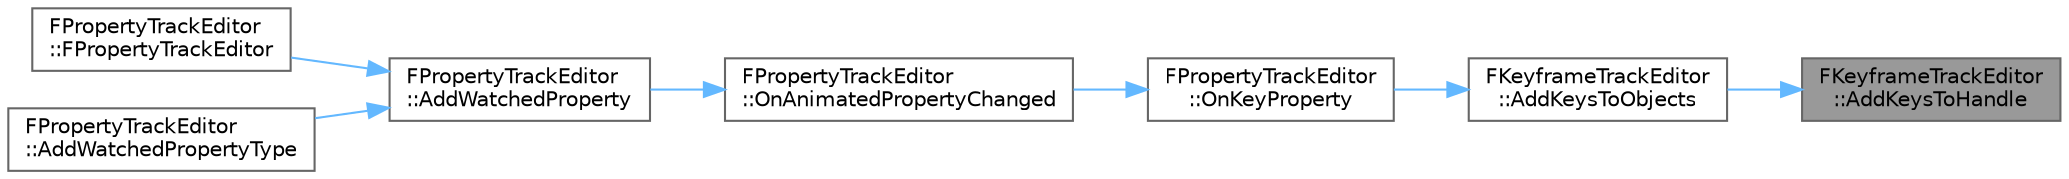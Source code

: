 digraph "FKeyframeTrackEditor::AddKeysToHandle"
{
 // INTERACTIVE_SVG=YES
 // LATEX_PDF_SIZE
  bgcolor="transparent";
  edge [fontname=Helvetica,fontsize=10,labelfontname=Helvetica,labelfontsize=10];
  node [fontname=Helvetica,fontsize=10,shape=box,height=0.2,width=0.4];
  rankdir="RL";
  Node1 [id="Node000001",label="FKeyframeTrackEditor\l::AddKeysToHandle",height=0.2,width=0.4,color="gray40", fillcolor="grey60", style="filled", fontcolor="black",tooltip=" "];
  Node1 -> Node2 [id="edge1_Node000001_Node000002",dir="back",color="steelblue1",style="solid",tooltip=" "];
  Node2 [id="Node000002",label="FKeyframeTrackEditor\l::AddKeysToObjects",height=0.2,width=0.4,color="grey40", fillcolor="white", style="filled",URL="$dd/d48/classFKeyframeTrackEditor.html#abdbd114c49d7da05ea7a5705e07222de",tooltip=" "];
  Node2 -> Node3 [id="edge2_Node000002_Node000003",dir="back",color="steelblue1",style="solid",tooltip=" "];
  Node3 [id="Node000003",label="FPropertyTrackEditor\l::OnKeyProperty",height=0.2,width=0.4,color="grey40", fillcolor="white", style="filled",URL="$d2/ddf/classFPropertyTrackEditor.html#ae15f459bca140aa8ce2705a416f88b8a",tooltip="Adds a key based on a property change."];
  Node3 -> Node4 [id="edge3_Node000003_Node000004",dir="back",color="steelblue1",style="solid",tooltip=" "];
  Node4 [id="Node000004",label="FPropertyTrackEditor\l::OnAnimatedPropertyChanged",height=0.2,width=0.4,color="grey40", fillcolor="white", style="filled",URL="$d2/ddf/classFPropertyTrackEditor.html#adc7b3cca3d97597e16ba4deab8be7417",tooltip="Called by the details panel when an animatable property changes."];
  Node4 -> Node5 [id="edge4_Node000004_Node000005",dir="back",color="steelblue1",style="solid",tooltip=" "];
  Node5 [id="Node000005",label="FPropertyTrackEditor\l::AddWatchedProperty",height=0.2,width=0.4,color="grey40", fillcolor="white", style="filled",URL="$d2/ddf/classFPropertyTrackEditor.html#addad71aaf1e74ae332f42fec7a938ac7",tooltip="Adds a callback for property changes for the supplied property type name."];
  Node5 -> Node6 [id="edge5_Node000005_Node000006",dir="back",color="steelblue1",style="solid",tooltip=" "];
  Node6 [id="Node000006",label="FPropertyTrackEditor\l::FPropertyTrackEditor",height=0.2,width=0.4,color="grey40", fillcolor="white", style="filled",URL="$d2/ddf/classFPropertyTrackEditor.html#a3d57dad4004201f09a928e2ce3dfb7b7",tooltip="Constructor."];
  Node5 -> Node7 [id="edge6_Node000005_Node000007",dir="back",color="steelblue1",style="solid",tooltip=" "];
  Node7 [id="Node000007",label="FPropertyTrackEditor\l::AddWatchedPropertyType",height=0.2,width=0.4,color="grey40", fillcolor="white", style="filled",URL="$d2/ddf/classFPropertyTrackEditor.html#a76daa7a3a3094f1413e00136f235d481",tooltip="Adds a callback for property changes for the supplied property type name."];
}

